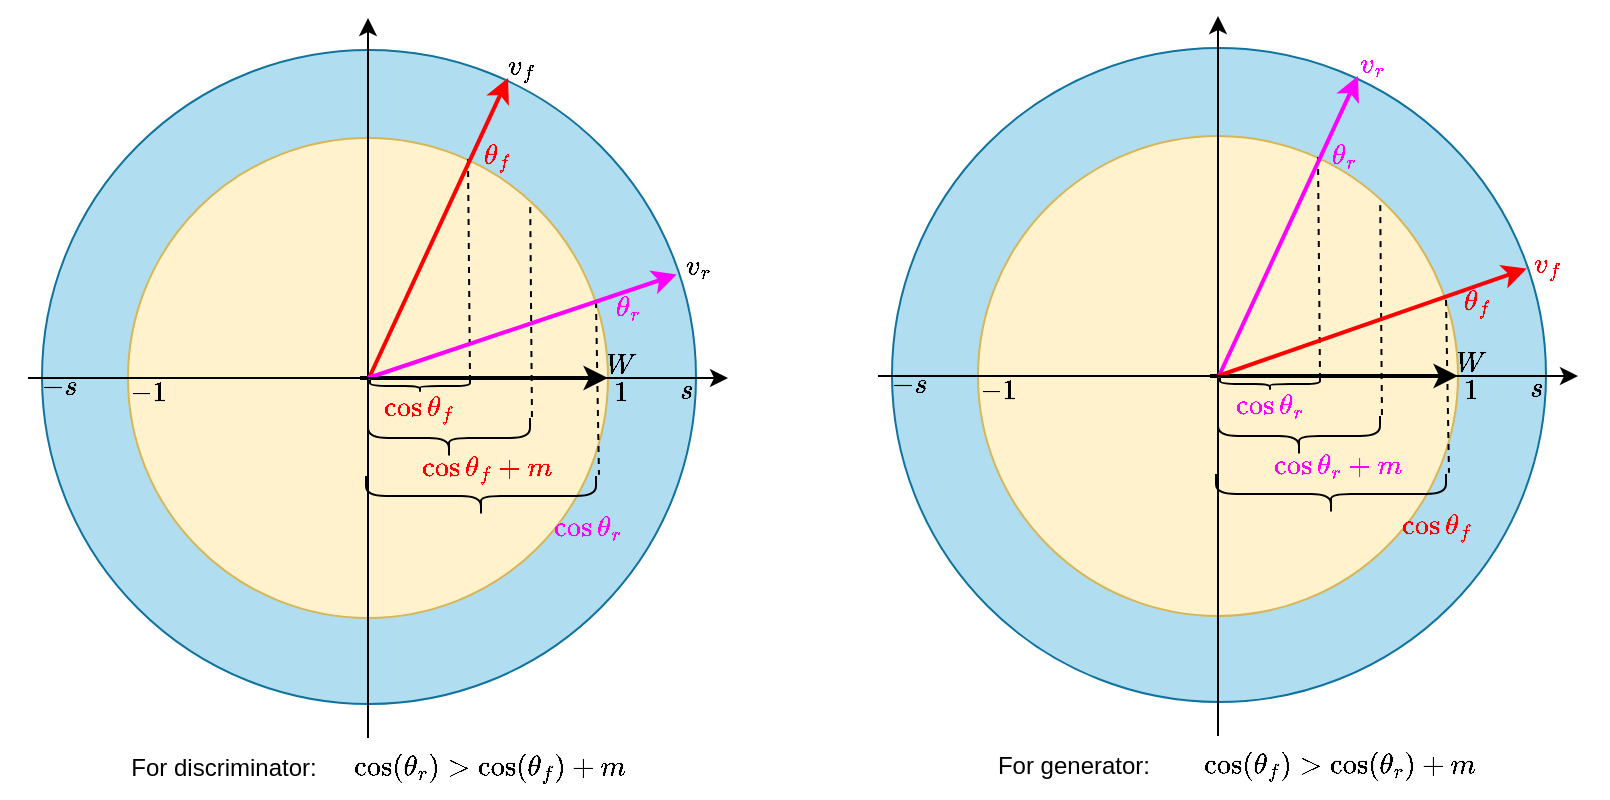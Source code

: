 <mxfile version="21.6.8" type="github">
  <diagram name="Page-1" id="L5gE9TaHChZpEfNY-t2x">
    <mxGraphModel dx="794" dy="564" grid="1" gridSize="10" guides="1" tooltips="1" connect="1" arrows="1" fold="1" page="1" pageScale="1" pageWidth="827" pageHeight="1169" math="1" shadow="0">
      <root>
        <mxCell id="0" />
        <mxCell id="1" parent="0" />
        <mxCell id="ebqqvcWVVmoioaNN8tBe-39" value="" style="ellipse;whiteSpace=wrap;html=1;aspect=fixed;fillColor=#b1ddf0;strokeColor=#10739e;" vertex="1" parent="1">
          <mxGeometry x="37" y="116" width="327" height="327" as="geometry" />
        </mxCell>
        <mxCell id="UZf72PWpk065BYjZ_3hO-1" value="" style="ellipse;whiteSpace=wrap;html=1;aspect=fixed;fillColor=#fff2cc;strokeColor=#d6b656;" parent="1" vertex="1">
          <mxGeometry x="80" y="160" width="240" height="240" as="geometry" />
        </mxCell>
        <mxCell id="UZf72PWpk065BYjZ_3hO-2" value="" style="endArrow=classic;html=1;rounded=0;exitX=0;exitY=0;exitDx=0;exitDy=0;strokeWidth=2;" parent="1" edge="1" source="ebqqvcWVVmoioaNN8tBe-5">
          <mxGeometry width="50" height="50" relative="1" as="geometry">
            <mxPoint x="40" y="279.5" as="sourcePoint" />
            <mxPoint x="320" y="280" as="targetPoint" />
          </mxGeometry>
        </mxCell>
        <mxCell id="UZf72PWpk065BYjZ_3hO-3" value="" style="endArrow=classic;html=1;rounded=0;" parent="1" edge="1">
          <mxGeometry width="50" height="50" relative="1" as="geometry">
            <mxPoint x="200" y="460" as="sourcePoint" />
            <mxPoint x="200" y="100" as="targetPoint" />
          </mxGeometry>
        </mxCell>
        <mxCell id="UZf72PWpk065BYjZ_3hO-12" value="" style="endArrow=none;dashed=1;html=1;rounded=0;" parent="1" edge="1">
          <mxGeometry width="50" height="50" relative="1" as="geometry">
            <mxPoint x="200" y="170" as="sourcePoint" />
            <mxPoint x="200" y="240" as="targetPoint" />
          </mxGeometry>
        </mxCell>
        <mxCell id="UZf72PWpk065BYjZ_3hO-13" value="" style="endArrow=none;dashed=1;html=1;rounded=0;entryX=1.033;entryY=1.013;entryDx=0;entryDy=0;entryPerimeter=0;" parent="1" edge="1" target="ebqqvcWVVmoioaNN8tBe-8">
          <mxGeometry width="50" height="50" relative="1" as="geometry">
            <mxPoint x="314" y="242" as="sourcePoint" />
            <mxPoint x="314.16" y="280.15" as="targetPoint" />
          </mxGeometry>
        </mxCell>
        <mxCell id="ebqqvcWVVmoioaNN8tBe-3" value="" style="endArrow=none;dashed=1;html=1;rounded=0;exitX=0;exitY=0.25;exitDx=0;exitDy=0;" edge="1" parent="1">
          <mxGeometry width="50" height="50" relative="1" as="geometry">
            <mxPoint x="250.0" y="170.5" as="sourcePoint" />
            <mxPoint x="251" y="280" as="targetPoint" />
          </mxGeometry>
        </mxCell>
        <mxCell id="ebqqvcWVVmoioaNN8tBe-4" value="&lt;font color=&quot;#ff00ff&quot;&gt;$$\theta_r$$&lt;/font&gt;" style="text;html=1;strokeColor=none;fillColor=none;align=center;verticalAlign=middle;whiteSpace=wrap;rounded=0;" vertex="1" parent="1">
          <mxGeometry x="300" y="230" width="60" height="30" as="geometry" />
        </mxCell>
        <mxCell id="ebqqvcWVVmoioaNN8tBe-5" value="&lt;font color=&quot;#ff0000&quot;&gt;$$\cos &lt;br&gt;\theta_f$$&lt;/font&gt;" style="text;html=1;strokeColor=none;fillColor=none;align=center;verticalAlign=middle;whiteSpace=wrap;rounded=0;" vertex="1" parent="1">
          <mxGeometry x="196" y="280" width="60" height="30" as="geometry" />
        </mxCell>
        <mxCell id="ebqqvcWVVmoioaNN8tBe-6" value="&lt;font color=&quot;#ff0000&quot;&gt;$$\theta_f$$&lt;/font&gt;" style="text;html=1;strokeColor=none;fillColor=none;align=center;verticalAlign=middle;whiteSpace=wrap;rounded=0;" vertex="1" parent="1">
          <mxGeometry x="235" y="154" width="60" height="30" as="geometry" />
        </mxCell>
        <mxCell id="ebqqvcWVVmoioaNN8tBe-7" value="" style="shape=curlyBracket;whiteSpace=wrap;html=1;rounded=1;labelPosition=left;verticalLabelPosition=middle;align=right;verticalAlign=middle;rotation=-90;" vertex="1" parent="1">
          <mxGeometry x="223" y="259" width="6" height="50" as="geometry" />
        </mxCell>
        <mxCell id="ebqqvcWVVmoioaNN8tBe-8" value="" style="shape=curlyBracket;whiteSpace=wrap;html=1;rounded=1;labelPosition=left;verticalLabelPosition=middle;align=right;verticalAlign=middle;rotation=-90;" vertex="1" parent="1">
          <mxGeometry x="246.5" y="281.5" width="20" height="115" as="geometry" />
        </mxCell>
        <mxCell id="ebqqvcWVVmoioaNN8tBe-9" value="&lt;font color=&quot;#ff00ff&quot;&gt;$$\cos &lt;br&gt;\theta_r$$&lt;/font&gt;" style="text;html=1;strokeColor=none;fillColor=none;align=center;verticalAlign=middle;whiteSpace=wrap;rounded=0;" vertex="1" parent="1">
          <mxGeometry x="280" y="340" width="60" height="30" as="geometry" />
        </mxCell>
        <mxCell id="ebqqvcWVVmoioaNN8tBe-10" value="&lt;font color=&quot;#ff0000&quot;&gt;$$\cos &lt;br&gt;\theta_f +m$$&lt;/font&gt;" style="text;html=1;strokeColor=none;fillColor=none;align=center;verticalAlign=middle;whiteSpace=wrap;rounded=0;" vertex="1" parent="1">
          <mxGeometry x="230" y="310" width="60" height="30" as="geometry" />
        </mxCell>
        <mxCell id="ebqqvcWVVmoioaNN8tBe-11" value="" style="shape=curlyBracket;whiteSpace=wrap;html=1;rounded=1;labelPosition=left;verticalLabelPosition=middle;align=right;verticalAlign=middle;rotation=-90;" vertex="1" parent="1">
          <mxGeometry x="230.5" y="269.5" width="20" height="81" as="geometry" />
        </mxCell>
        <mxCell id="ebqqvcWVVmoioaNN8tBe-12" value="" style="endArrow=none;dashed=1;html=1;rounded=0;entryX=1.033;entryY=1.013;entryDx=0;entryDy=0;entryPerimeter=0;exitX=0.838;exitY=0.144;exitDx=0;exitDy=0;exitPerimeter=0;" edge="1" parent="1" source="UZf72PWpk065BYjZ_3hO-1">
          <mxGeometry width="50" height="50" relative="1" as="geometry">
            <mxPoint x="281" y="216" as="sourcePoint" />
            <mxPoint x="282" y="302" as="targetPoint" />
          </mxGeometry>
        </mxCell>
        <mxCell id="ebqqvcWVVmoioaNN8tBe-13" value="For discriminator:" style="text;html=1;strokeColor=none;fillColor=none;align=center;verticalAlign=middle;whiteSpace=wrap;rounded=0;" vertex="1" parent="1">
          <mxGeometry x="80" y="460" width="95.5" height="30" as="geometry" />
        </mxCell>
        <mxCell id="ebqqvcWVVmoioaNN8tBe-16" value="$$\cos(\theta_r)&amp;gt;\cos(\theta_f) +m$$" style="text;html=1;strokeColor=none;fillColor=none;align=center;verticalAlign=middle;whiteSpace=wrap;rounded=0;" vertex="1" parent="1">
          <mxGeometry x="230.5" y="460" width="60" height="30" as="geometry" />
        </mxCell>
        <mxCell id="ebqqvcWVVmoioaNN8tBe-37" value="$$W$$" style="text;html=1;strokeColor=none;fillColor=none;align=center;verticalAlign=middle;whiteSpace=wrap;rounded=0;" vertex="1" parent="1">
          <mxGeometry x="297" y="257.5" width="60" height="30" as="geometry" />
        </mxCell>
        <mxCell id="ebqqvcWVVmoioaNN8tBe-40" value="$$v_f$$" style="text;html=1;strokeColor=none;fillColor=none;align=center;verticalAlign=middle;whiteSpace=wrap;rounded=0;" vertex="1" parent="1">
          <mxGeometry x="246.5" y="109" width="60" height="30" as="geometry" />
        </mxCell>
        <mxCell id="ebqqvcWVVmoioaNN8tBe-41" value="$$v_r$$" style="text;html=1;strokeColor=none;fillColor=none;align=center;verticalAlign=middle;whiteSpace=wrap;rounded=0;" vertex="1" parent="1">
          <mxGeometry x="335" y="208.5" width="60" height="30" as="geometry" />
        </mxCell>
        <mxCell id="ebqqvcWVVmoioaNN8tBe-42" value="" style="endArrow=classic;html=1;rounded=0;entryX=0.392;entryY=0.7;entryDx=0;entryDy=0;entryPerimeter=0;strokeWidth=2;strokeColor=#FF0000;" edge="1" parent="1" target="ebqqvcWVVmoioaNN8tBe-40">
          <mxGeometry width="50" height="50" relative="1" as="geometry">
            <mxPoint x="200.5" y="280" as="sourcePoint" />
            <mxPoint x="250.5" y="230" as="targetPoint" />
          </mxGeometry>
        </mxCell>
        <mxCell id="ebqqvcWVVmoioaNN8tBe-43" value="" style="endArrow=classic;html=1;rounded=0;entryX=0.906;entryY=-0.058;entryDx=0;entryDy=0;entryPerimeter=0;strokeWidth=2;strokeColor=#FF00FF;" edge="1" parent="1" target="ebqqvcWVVmoioaNN8tBe-4">
          <mxGeometry width="50" height="50" relative="1" as="geometry">
            <mxPoint x="200" y="280" as="sourcePoint" />
            <mxPoint x="280" y="140" as="targetPoint" />
          </mxGeometry>
        </mxCell>
        <mxCell id="ebqqvcWVVmoioaNN8tBe-44" value="" style="endArrow=classic;html=1;rounded=0;" edge="1" parent="1">
          <mxGeometry width="50" height="50" relative="1" as="geometry">
            <mxPoint x="30" y="280" as="sourcePoint" />
            <mxPoint x="380" y="280" as="targetPoint" />
          </mxGeometry>
        </mxCell>
        <mxCell id="ebqqvcWVVmoioaNN8tBe-45" value="$$1$$" style="text;html=1;strokeColor=none;fillColor=none;align=center;verticalAlign=middle;whiteSpace=wrap;rounded=0;" vertex="1" parent="1">
          <mxGeometry x="297" y="271.5" width="60" height="30" as="geometry" />
        </mxCell>
        <mxCell id="ebqqvcWVVmoioaNN8tBe-46" value="$$s$$" style="text;html=1;strokeColor=none;fillColor=none;align=center;verticalAlign=middle;whiteSpace=wrap;rounded=0;" vertex="1" parent="1">
          <mxGeometry x="329" y="270.5" width="60" height="30" as="geometry" />
        </mxCell>
        <mxCell id="ebqqvcWVVmoioaNN8tBe-47" value="$$-s$$" style="text;html=1;strokeColor=none;fillColor=none;align=center;verticalAlign=middle;whiteSpace=wrap;rounded=0;" vertex="1" parent="1">
          <mxGeometry x="16" y="268.5" width="60" height="30" as="geometry" />
        </mxCell>
        <mxCell id="ebqqvcWVVmoioaNN8tBe-48" value="$$-1$$" style="text;html=1;strokeColor=none;fillColor=none;align=center;verticalAlign=middle;whiteSpace=wrap;rounded=0;" vertex="1" parent="1">
          <mxGeometry x="60" y="272" width="60" height="30" as="geometry" />
        </mxCell>
        <mxCell id="ebqqvcWVVmoioaNN8tBe-49" value="" style="ellipse;whiteSpace=wrap;html=1;aspect=fixed;fillColor=#b1ddf0;strokeColor=#10739e;" vertex="1" parent="1">
          <mxGeometry x="462" y="115" width="327" height="327" as="geometry" />
        </mxCell>
        <mxCell id="ebqqvcWVVmoioaNN8tBe-50" value="" style="ellipse;whiteSpace=wrap;html=1;aspect=fixed;fillColor=#fff2cc;strokeColor=#d6b656;" vertex="1" parent="1">
          <mxGeometry x="505" y="159" width="240" height="240" as="geometry" />
        </mxCell>
        <mxCell id="ebqqvcWVVmoioaNN8tBe-51" value="" style="endArrow=classic;html=1;rounded=0;exitX=0;exitY=0;exitDx=0;exitDy=0;strokeWidth=2;" edge="1" parent="1" source="ebqqvcWVVmoioaNN8tBe-57">
          <mxGeometry width="50" height="50" relative="1" as="geometry">
            <mxPoint x="465" y="278.5" as="sourcePoint" />
            <mxPoint x="745" y="279" as="targetPoint" />
          </mxGeometry>
        </mxCell>
        <mxCell id="ebqqvcWVVmoioaNN8tBe-52" value="" style="endArrow=classic;html=1;rounded=0;" edge="1" parent="1">
          <mxGeometry width="50" height="50" relative="1" as="geometry">
            <mxPoint x="625" y="459" as="sourcePoint" />
            <mxPoint x="625" y="99" as="targetPoint" />
          </mxGeometry>
        </mxCell>
        <mxCell id="ebqqvcWVVmoioaNN8tBe-53" value="" style="endArrow=none;dashed=1;html=1;rounded=0;" edge="1" parent="1">
          <mxGeometry width="50" height="50" relative="1" as="geometry">
            <mxPoint x="625" y="169" as="sourcePoint" />
            <mxPoint x="625" y="239" as="targetPoint" />
          </mxGeometry>
        </mxCell>
        <mxCell id="ebqqvcWVVmoioaNN8tBe-54" value="" style="endArrow=none;dashed=1;html=1;rounded=0;entryX=1.033;entryY=1.013;entryDx=0;entryDy=0;entryPerimeter=0;" edge="1" parent="1" target="ebqqvcWVVmoioaNN8tBe-60">
          <mxGeometry width="50" height="50" relative="1" as="geometry">
            <mxPoint x="739" y="241" as="sourcePoint" />
            <mxPoint x="739.16" y="279.15" as="targetPoint" />
          </mxGeometry>
        </mxCell>
        <mxCell id="ebqqvcWVVmoioaNN8tBe-55" value="" style="endArrow=none;dashed=1;html=1;rounded=0;exitX=0;exitY=0.25;exitDx=0;exitDy=0;" edge="1" parent="1">
          <mxGeometry width="50" height="50" relative="1" as="geometry">
            <mxPoint x="675.0" y="169.5" as="sourcePoint" />
            <mxPoint x="676" y="279" as="targetPoint" />
          </mxGeometry>
        </mxCell>
        <mxCell id="ebqqvcWVVmoioaNN8tBe-56" value="&lt;font color=&quot;#ff0000&quot;&gt;$$\theta_f$$&lt;/font&gt;" style="text;html=1;strokeColor=none;fillColor=none;align=center;verticalAlign=middle;whiteSpace=wrap;rounded=0;" vertex="1" parent="1">
          <mxGeometry x="725" y="227" width="60" height="30" as="geometry" />
        </mxCell>
        <mxCell id="ebqqvcWVVmoioaNN8tBe-57" value="&lt;font color=&quot;#ff00ff&quot;&gt;$$\cos &lt;br&gt;\theta_r$$&lt;/font&gt;" style="text;html=1;strokeColor=none;fillColor=none;align=center;verticalAlign=middle;whiteSpace=wrap;rounded=0;" vertex="1" parent="1">
          <mxGeometry x="621" y="279" width="60" height="30" as="geometry" />
        </mxCell>
        <mxCell id="ebqqvcWVVmoioaNN8tBe-58" value="&lt;font color=&quot;#ff00ff&quot;&gt;$$\theta_r$$&lt;/font&gt;" style="text;html=1;strokeColor=none;fillColor=none;align=center;verticalAlign=middle;whiteSpace=wrap;rounded=0;" vertex="1" parent="1">
          <mxGeometry x="658" y="154" width="60" height="30" as="geometry" />
        </mxCell>
        <mxCell id="ebqqvcWVVmoioaNN8tBe-59" value="" style="shape=curlyBracket;whiteSpace=wrap;html=1;rounded=1;labelPosition=left;verticalLabelPosition=middle;align=right;verticalAlign=middle;rotation=-90;" vertex="1" parent="1">
          <mxGeometry x="648" y="258" width="6" height="50" as="geometry" />
        </mxCell>
        <mxCell id="ebqqvcWVVmoioaNN8tBe-60" value="" style="shape=curlyBracket;whiteSpace=wrap;html=1;rounded=1;labelPosition=left;verticalLabelPosition=middle;align=right;verticalAlign=middle;rotation=-90;" vertex="1" parent="1">
          <mxGeometry x="671.5" y="280.5" width="20" height="115" as="geometry" />
        </mxCell>
        <mxCell id="ebqqvcWVVmoioaNN8tBe-61" value="&lt;font color=&quot;#ff0000&quot;&gt;$$\cos &lt;br&gt;\theta_f$$&lt;/font&gt;" style="text;html=1;strokeColor=none;fillColor=none;align=center;verticalAlign=middle;whiteSpace=wrap;rounded=0;" vertex="1" parent="1">
          <mxGeometry x="705" y="339" width="60" height="30" as="geometry" />
        </mxCell>
        <mxCell id="ebqqvcWVVmoioaNN8tBe-62" value="&lt;font color=&quot;#ff00ff&quot;&gt;$$\cos &lt;br&gt;\theta_r +m$$&lt;/font&gt;" style="text;html=1;strokeColor=none;fillColor=none;align=center;verticalAlign=middle;whiteSpace=wrap;rounded=0;" vertex="1" parent="1">
          <mxGeometry x="655" y="309" width="60" height="30" as="geometry" />
        </mxCell>
        <mxCell id="ebqqvcWVVmoioaNN8tBe-63" value="" style="shape=curlyBracket;whiteSpace=wrap;html=1;rounded=1;labelPosition=left;verticalLabelPosition=middle;align=right;verticalAlign=middle;rotation=-90;" vertex="1" parent="1">
          <mxGeometry x="655.5" y="268.5" width="20" height="81" as="geometry" />
        </mxCell>
        <mxCell id="ebqqvcWVVmoioaNN8tBe-64" value="" style="endArrow=none;dashed=1;html=1;rounded=0;entryX=1.033;entryY=1.013;entryDx=0;entryDy=0;entryPerimeter=0;exitX=0.838;exitY=0.144;exitDx=0;exitDy=0;exitPerimeter=0;" edge="1" parent="1" source="ebqqvcWVVmoioaNN8tBe-50">
          <mxGeometry width="50" height="50" relative="1" as="geometry">
            <mxPoint x="706" y="215" as="sourcePoint" />
            <mxPoint x="707" y="301" as="targetPoint" />
          </mxGeometry>
        </mxCell>
        <mxCell id="ebqqvcWVVmoioaNN8tBe-65" value="For generator:" style="text;html=1;strokeColor=none;fillColor=none;align=center;verticalAlign=middle;whiteSpace=wrap;rounded=0;" vertex="1" parent="1">
          <mxGeometry x="505" y="459" width="95.5" height="30" as="geometry" />
        </mxCell>
        <mxCell id="ebqqvcWVVmoioaNN8tBe-66" value="$$\cos(\theta_f)&amp;gt;\cos(\theta_r) +m$$" style="text;html=1;strokeColor=none;fillColor=none;align=center;verticalAlign=middle;whiteSpace=wrap;rounded=0;" vertex="1" parent="1">
          <mxGeometry x="655.5" y="459" width="60" height="30" as="geometry" />
        </mxCell>
        <mxCell id="ebqqvcWVVmoioaNN8tBe-67" value="$$W$$" style="text;html=1;strokeColor=none;fillColor=none;align=center;verticalAlign=middle;whiteSpace=wrap;rounded=0;" vertex="1" parent="1">
          <mxGeometry x="722" y="256.5" width="60" height="30" as="geometry" />
        </mxCell>
        <mxCell id="ebqqvcWVVmoioaNN8tBe-68" value="&lt;font color=&quot;#ff00ff&quot;&gt;$$v_r$$&lt;/font&gt;" style="text;html=1;strokeColor=none;fillColor=none;align=center;verticalAlign=middle;whiteSpace=wrap;rounded=0;" vertex="1" parent="1">
          <mxGeometry x="671.5" y="108" width="60" height="30" as="geometry" />
        </mxCell>
        <mxCell id="ebqqvcWVVmoioaNN8tBe-69" value="&lt;font color=&quot;#ff0000&quot;&gt;$$v_f$$&lt;/font&gt;" style="text;html=1;strokeColor=none;fillColor=none;align=center;verticalAlign=middle;whiteSpace=wrap;rounded=0;" vertex="1" parent="1">
          <mxGeometry x="760" y="207.5" width="60" height="30" as="geometry" />
        </mxCell>
        <mxCell id="ebqqvcWVVmoioaNN8tBe-70" value="" style="endArrow=classic;html=1;rounded=0;entryX=0.392;entryY=0.7;entryDx=0;entryDy=0;entryPerimeter=0;strokeWidth=2;strokeColor=#FF00FF;" edge="1" parent="1" target="ebqqvcWVVmoioaNN8tBe-68">
          <mxGeometry width="50" height="50" relative="1" as="geometry">
            <mxPoint x="625.5" y="279" as="sourcePoint" />
            <mxPoint x="675.5" y="229" as="targetPoint" />
          </mxGeometry>
        </mxCell>
        <mxCell id="ebqqvcWVVmoioaNN8tBe-71" value="" style="endArrow=classic;html=1;rounded=0;entryX=0.906;entryY=-0.058;entryDx=0;entryDy=0;entryPerimeter=0;strokeWidth=2;strokeColor=#FF0000;" edge="1" parent="1" target="ebqqvcWVVmoioaNN8tBe-56">
          <mxGeometry width="50" height="50" relative="1" as="geometry">
            <mxPoint x="625" y="279" as="sourcePoint" />
            <mxPoint x="705" y="139" as="targetPoint" />
          </mxGeometry>
        </mxCell>
        <mxCell id="ebqqvcWVVmoioaNN8tBe-72" value="" style="endArrow=classic;html=1;rounded=0;" edge="1" parent="1">
          <mxGeometry width="50" height="50" relative="1" as="geometry">
            <mxPoint x="455" y="279" as="sourcePoint" />
            <mxPoint x="805" y="279" as="targetPoint" />
          </mxGeometry>
        </mxCell>
        <mxCell id="ebqqvcWVVmoioaNN8tBe-73" value="$$1$$" style="text;html=1;strokeColor=none;fillColor=none;align=center;verticalAlign=middle;whiteSpace=wrap;rounded=0;" vertex="1" parent="1">
          <mxGeometry x="722" y="270.5" width="60" height="30" as="geometry" />
        </mxCell>
        <mxCell id="ebqqvcWVVmoioaNN8tBe-74" value="$$s$$" style="text;html=1;strokeColor=none;fillColor=none;align=center;verticalAlign=middle;whiteSpace=wrap;rounded=0;" vertex="1" parent="1">
          <mxGeometry x="754" y="269.5" width="60" height="30" as="geometry" />
        </mxCell>
        <mxCell id="ebqqvcWVVmoioaNN8tBe-75" value="$$-s$$" style="text;html=1;strokeColor=none;fillColor=none;align=center;verticalAlign=middle;whiteSpace=wrap;rounded=0;" vertex="1" parent="1">
          <mxGeometry x="441" y="267.5" width="60" height="30" as="geometry" />
        </mxCell>
        <mxCell id="ebqqvcWVVmoioaNN8tBe-76" value="$$-1$$" style="text;html=1;strokeColor=none;fillColor=none;align=center;verticalAlign=middle;whiteSpace=wrap;rounded=0;" vertex="1" parent="1">
          <mxGeometry x="485" y="271" width="60" height="30" as="geometry" />
        </mxCell>
      </root>
    </mxGraphModel>
  </diagram>
</mxfile>
